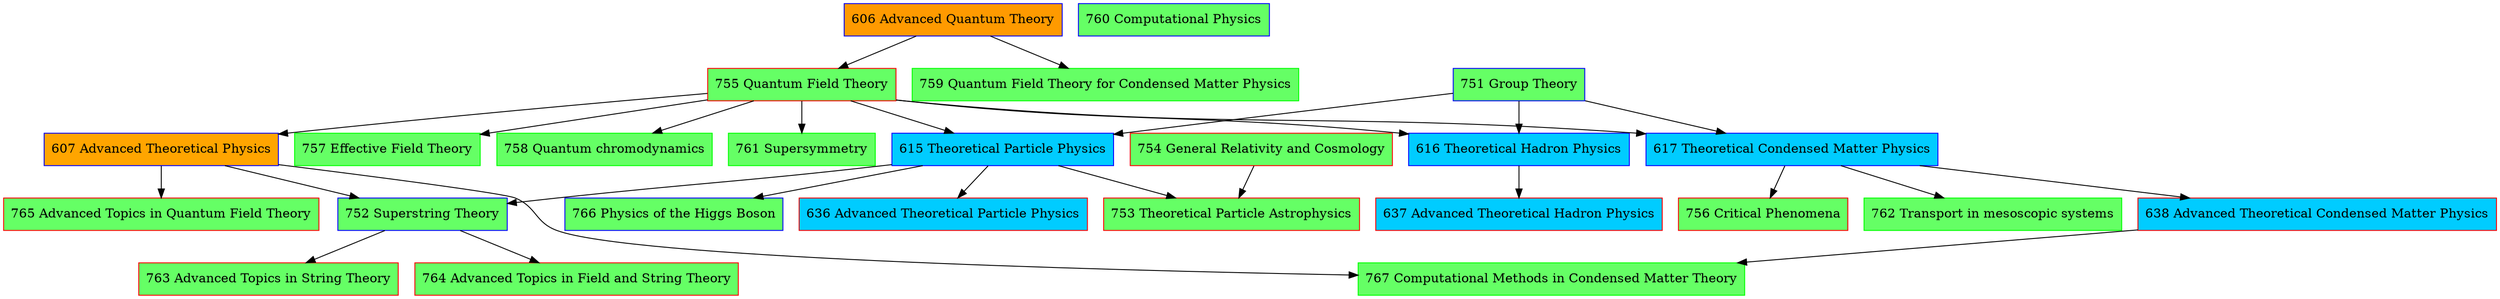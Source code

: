 // Copyright © 2015 Martin Ueding <dev@martin-ueding.de>

digraph {
    node [shape=box style=filled]

    606 [label="606 Advanced Quantum Theory" color=blue fillcolor="#FF9A00"]
    607 [label="607 Advanced Theoretical Physics" color=blue fillcolor=orange]

    // Elective lectures
    {
        node[fillcolor="#65FF65"]

        751 [label="751 Group Theory" color=blue]
        752 [label="752 Superstring Theory" color=blue]
        753 [label="753 Theoretical Particle Astrophysics" color=red]
        754 [label="754 General Relativity and Cosmology" color=red]
        755 [label="755 Quantum Field Theory" color=red]
        756 [label="756 Critical Phenomena" color=red]
        757 [label="757 Effective Field Theory" color=green]
        758 [label="758 Quantum chromodynamics" color=green]
        759 [label="759 Quantum Field Theory for Condensed Matter Physics" color=green]
        760 [label="760 Computational Physics" color=blue]
        761 [label="761 Supersymmetry" color=green]
        762 [label="762 Transport in mesoscopic systems" color=green]
        763 [label="763 Advanced Topics in String Theory" color=red]
        764 [label="764 Advanced Topics in Field and String Theory" color=red]
        765 [label="765 Advanced Topics in Quantum Field Theory" color=red]
        766 [label="766 Physics of the Higgs Boson" color=blue]
        767 [label="767 Computational Methods in Condensed Matter Theory" color=green]
    }

    // [label="" color=red fillcolor=green]

    // Specialization 1
    {
        node[fillcolor="#00CCFF"]

        615 [label="615 Theoretical Particle Physics" color=blue]
        616 [label="616 Theoretical Hadron Physics" color=blue]
        617 [label="617 Theoretical Condensed Matter Physics" color=blue]

        636 [label="636 Advanced Theoretical Particle Physics" color=red]
        637 [label="637 Advanced Theoretical Hadron Physics" color=red]
        638 [label="638 Advanced Theoretical Condensed Matter Physics" color=red]
    }


    // Seminar #FFFF00
    // Thesis #CC9AFF

    606 -> 755, 759
    751 -> 616, 615, 617
    755 -> 757, 758, 616, 615, 607, 761, 617
    754 -> 753
    615 -> 753, 636, 752, 766
    616 -> 637
    617 -> 762, 638, 756
    638 -> 767
    607 -> 752, 765, 767
    752 -> 763, 764
}

// vim: cindent
